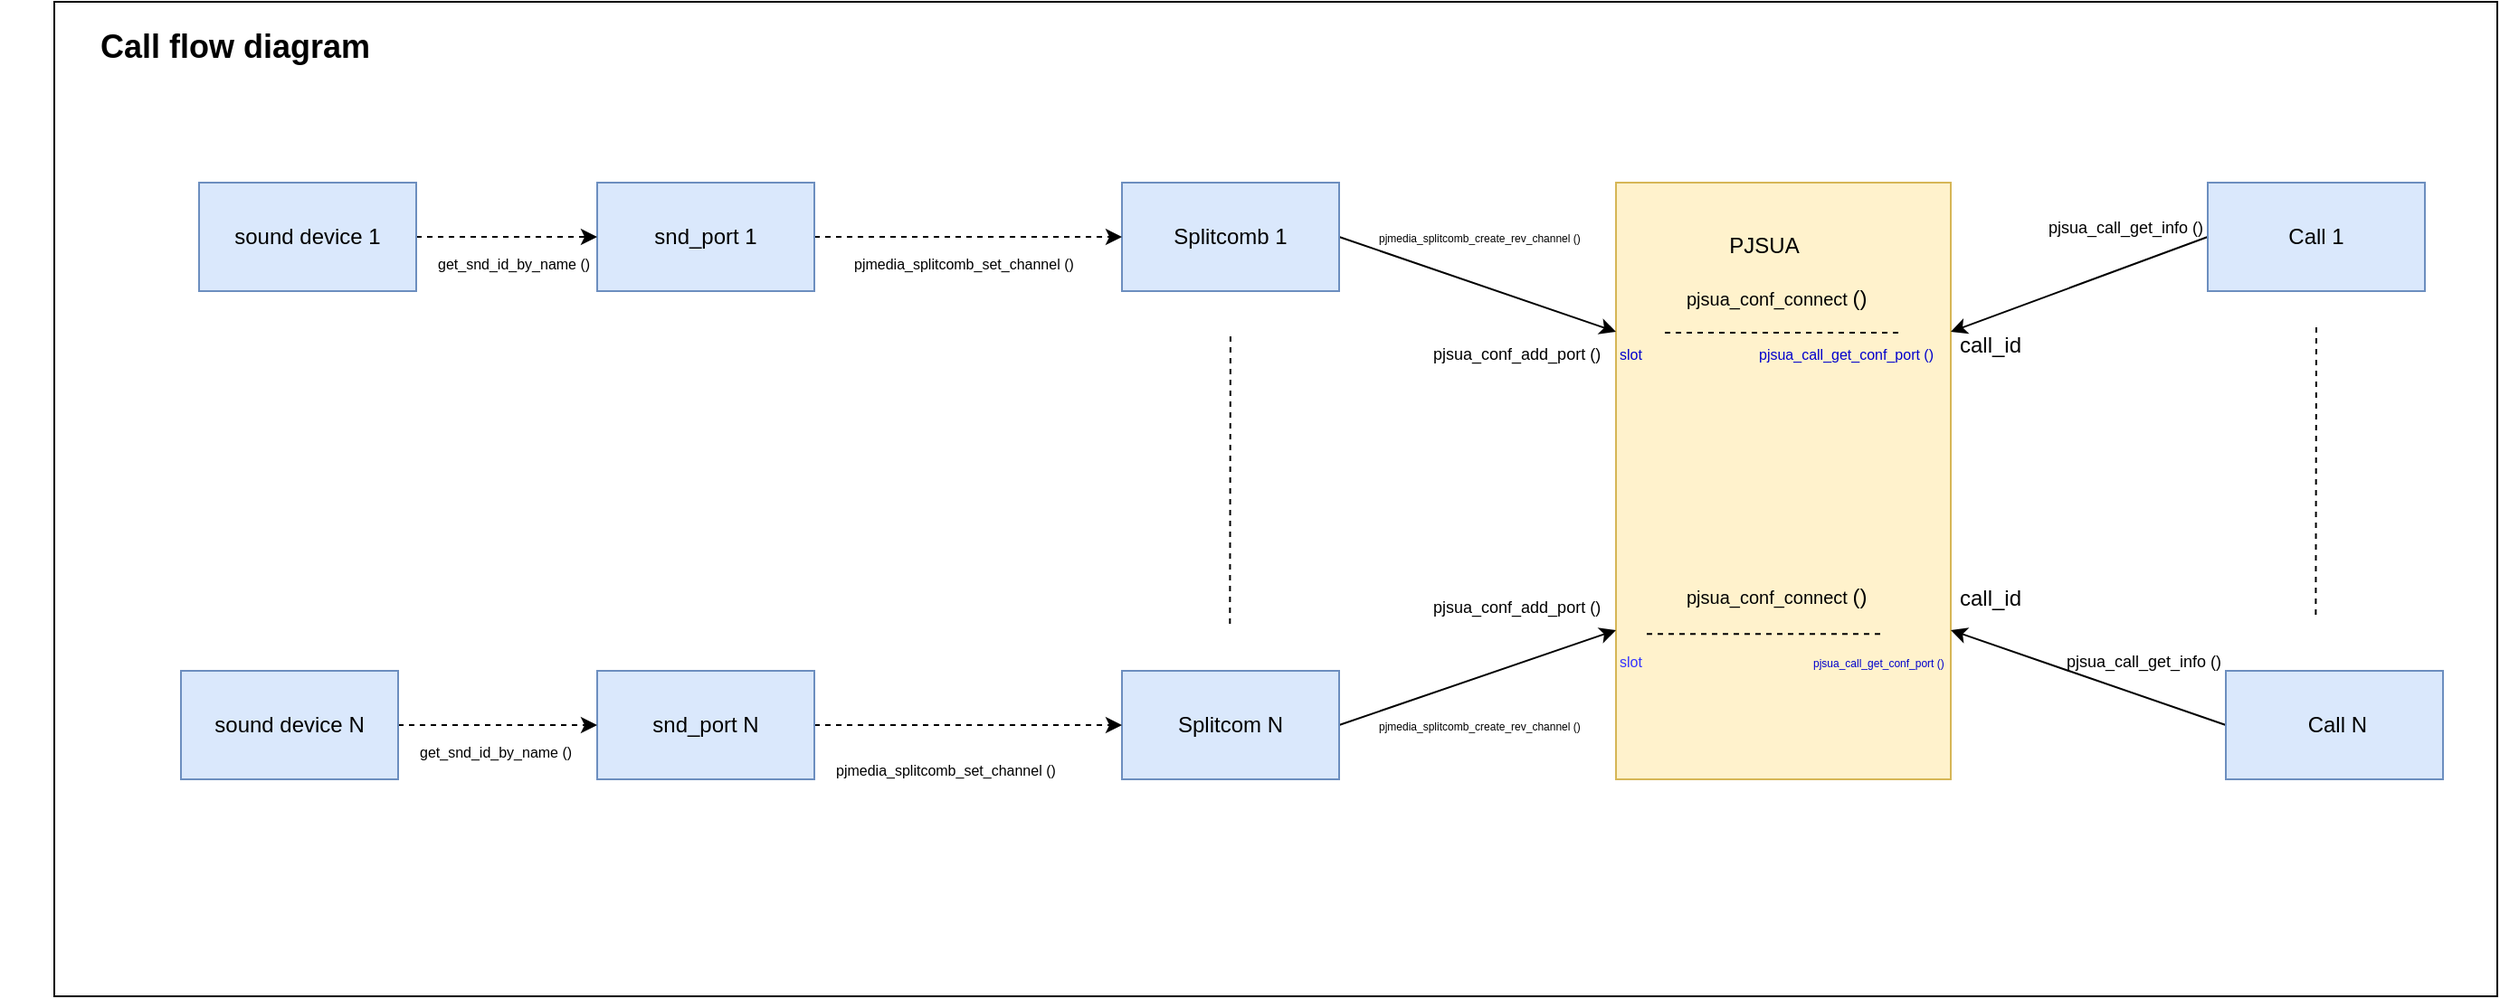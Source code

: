 <mxfile version="14.6.11" type="device" pages="3"><diagram id="f-NXZqYXTPWcuy6cfVV0" name="Call_flow"><mxGraphModel dx="2272" dy="737" grid="1" gridSize="10" guides="1" tooltips="1" connect="1" arrows="1" fold="1" page="1" pageScale="1" pageWidth="850" pageHeight="1100" math="0" shadow="0"><root><mxCell id="0"/><mxCell id="1" parent="0"/><mxCell id="wDCsI-ySMw-kxhkQlhk7-1" value="" style="rounded=0;whiteSpace=wrap;html=1;" vertex="1" parent="1"><mxGeometry x="-530" y="30" width="1350" height="550" as="geometry"/></mxCell><mxCell id="qepp-b_kGenBwqQQYg4H-1" value="" style="rounded=0;whiteSpace=wrap;html=1;fillColor=#fff2cc;strokeColor=#d6b656;" parent="1" vertex="1"><mxGeometry x="333" y="130" width="185" height="330" as="geometry"/></mxCell><mxCell id="qepp-b_kGenBwqQQYg4H-8" style="orthogonalLoop=1;jettySize=auto;html=1;exitX=0;exitY=0.5;exitDx=0;exitDy=0;entryX=1;entryY=0.25;entryDx=0;entryDy=0;" parent="1" source="qepp-b_kGenBwqQQYg4H-2" target="qepp-b_kGenBwqQQYg4H-1" edge="1"><mxGeometry relative="1" as="geometry"/></mxCell><mxCell id="qepp-b_kGenBwqQQYg4H-17" style="orthogonalLoop=1;jettySize=auto;html=1;dashed=1;endArrow=none;endFill=0;" parent="1" edge="1"><mxGeometry relative="1" as="geometry"><mxPoint x="719.69" y="370.0" as="targetPoint"/><mxPoint x="720" y="210" as="sourcePoint"/></mxGeometry></mxCell><mxCell id="qepp-b_kGenBwqQQYg4H-2" value="Call 1" style="rounded=0;whiteSpace=wrap;html=1;fillColor=#dae8fc;strokeColor=#6c8ebf;" parent="1" vertex="1"><mxGeometry x="660" y="130" width="120" height="60" as="geometry"/></mxCell><mxCell id="qepp-b_kGenBwqQQYg4H-9" style="edgeStyle=none;orthogonalLoop=1;jettySize=auto;html=1;exitX=0;exitY=0.5;exitDx=0;exitDy=0;entryX=1;entryY=0.75;entryDx=0;entryDy=0;" parent="1" source="qepp-b_kGenBwqQQYg4H-3" target="qepp-b_kGenBwqQQYg4H-1" edge="1"><mxGeometry relative="1" as="geometry"/></mxCell><mxCell id="qepp-b_kGenBwqQQYg4H-3" value="&amp;nbsp;Call N" style="rounded=0;whiteSpace=wrap;html=1;fillColor=#dae8fc;strokeColor=#6c8ebf;" parent="1" vertex="1"><mxGeometry x="670" y="400" width="120" height="60" as="geometry"/></mxCell><mxCell id="qepp-b_kGenBwqQQYg4H-10" style="edgeStyle=none;orthogonalLoop=1;jettySize=auto;html=1;exitX=1;exitY=0.5;exitDx=0;exitDy=0;entryX=0;entryY=0.25;entryDx=0;entryDy=0;" parent="1" source="qepp-b_kGenBwqQQYg4H-4" target="qepp-b_kGenBwqQQYg4H-1" edge="1"><mxGeometry relative="1" as="geometry"/></mxCell><mxCell id="qepp-b_kGenBwqQQYg4H-4" value="Splitcomb 1" style="rounded=0;whiteSpace=wrap;html=1;fillColor=#dae8fc;strokeColor=#6c8ebf;" parent="1" vertex="1"><mxGeometry x="60" y="130" width="120" height="60" as="geometry"/></mxCell><mxCell id="qepp-b_kGenBwqQQYg4H-11" style="edgeStyle=none;orthogonalLoop=1;jettySize=auto;html=1;exitX=1;exitY=0.5;exitDx=0;exitDy=0;entryX=0;entryY=0.75;entryDx=0;entryDy=0;" parent="1" source="qepp-b_kGenBwqQQYg4H-5" target="qepp-b_kGenBwqQQYg4H-1" edge="1"><mxGeometry relative="1" as="geometry"/></mxCell><mxCell id="qepp-b_kGenBwqQQYg4H-5" value="Splitcom N" style="rounded=0;whiteSpace=wrap;html=1;fillColor=#dae8fc;strokeColor=#6c8ebf;" parent="1" vertex="1"><mxGeometry x="60" y="400" width="120" height="60" as="geometry"/></mxCell><mxCell id="qepp-b_kGenBwqQQYg4H-6" value="PJSUA" style="text;html=1;strokeColor=none;fillColor=none;align=center;verticalAlign=middle;whiteSpace=wrap;rounded=0;" parent="1" vertex="1"><mxGeometry x="320" y="140" width="190" height="50" as="geometry"/></mxCell><mxCell id="qepp-b_kGenBwqQQYg4H-12" value="call_id" style="text;html=1;strokeColor=none;fillColor=none;align=center;verticalAlign=middle;whiteSpace=wrap;rounded=0;" parent="1" vertex="1"><mxGeometry x="520" y="350" width="40" height="20" as="geometry"/></mxCell><mxCell id="qepp-b_kGenBwqQQYg4H-13" value="call_id" style="text;html=1;strokeColor=none;fillColor=none;align=center;verticalAlign=middle;whiteSpace=wrap;rounded=0;" parent="1" vertex="1"><mxGeometry x="520" y="210" width="40" height="20" as="geometry"/></mxCell><mxCell id="qepp-b_kGenBwqQQYg4H-18" style="orthogonalLoop=1;jettySize=auto;html=1;dashed=1;endArrow=none;endFill=0;" parent="1" edge="1"><mxGeometry relative="1" as="geometry"><mxPoint x="119.66" y="375.0" as="targetPoint"/><mxPoint x="119.97" y="215.0" as="sourcePoint"/></mxGeometry></mxCell><mxCell id="qepp-b_kGenBwqQQYg4H-19" style="edgeStyle=none;orthogonalLoop=1;jettySize=auto;html=1;dashed=1;endArrow=none;endFill=0;" parent="1" edge="1"><mxGeometry relative="1" as="geometry"><mxPoint x="360" y="213" as="sourcePoint"/><mxPoint x="490" y="213" as="targetPoint"/></mxGeometry></mxCell><mxCell id="qepp-b_kGenBwqQQYg4H-21" style="edgeStyle=none;orthogonalLoop=1;jettySize=auto;html=1;dashed=1;endArrow=none;endFill=0;" parent="1" edge="1"><mxGeometry relative="1" as="geometry"><mxPoint x="350" y="379.66" as="sourcePoint"/><mxPoint x="480" y="379.66" as="targetPoint"/></mxGeometry></mxCell><mxCell id="qepp-b_kGenBwqQQYg4H-23" value="&lt;font style=&quot;font-size: 9px&quot;&gt;pjsua_call_get_info ()&lt;/font&gt;" style="text;whiteSpace=wrap;html=1;" parent="1" vertex="1"><mxGeometry x="570" y="140" width="110" height="30" as="geometry"/></mxCell><mxCell id="qepp-b_kGenBwqQQYg4H-24" value="&lt;font style=&quot;font-size: 9px&quot;&gt;pjsua_call_get_info ()&lt;/font&gt;" style="text;whiteSpace=wrap;html=1;" parent="1" vertex="1"><mxGeometry x="580" y="380" width="110" height="30" as="geometry"/></mxCell><mxCell id="qepp-b_kGenBwqQQYg4H-25" value="&lt;font style=&quot;font-size: 8px&quot; color=&quot;#0000cc&quot;&gt;pjsua_call_get_conf_port ()&lt;/font&gt;" style="text;whiteSpace=wrap;html=1;" parent="1" vertex="1"><mxGeometry x="410" y="210" width="120" height="20" as="geometry"/></mxCell><mxCell id="qepp-b_kGenBwqQQYg4H-26" value="&lt;font style=&quot;font-size: 6px&quot; color=&quot;#0000cc&quot;&gt;pjsua_call_get_conf_port ()&lt;/font&gt;" style="text;whiteSpace=wrap;html=1;" parent="1" vertex="1"><mxGeometry x="440" y="380" width="120" height="20" as="geometry"/></mxCell><mxCell id="qepp-b_kGenBwqQQYg4H-27" value="&lt;font style=&quot;font-size: 10px&quot;&gt;pjsua_conf_connect &lt;/font&gt;()" style="text;whiteSpace=wrap;html=1;" parent="1" vertex="1"><mxGeometry x="370" y="180" width="130" height="30" as="geometry"/></mxCell><mxCell id="qepp-b_kGenBwqQQYg4H-28" value="&lt;font style=&quot;font-size: 10px&quot;&gt;pjsua_conf_connect &lt;/font&gt;()" style="text;whiteSpace=wrap;html=1;" parent="1" vertex="1"><mxGeometry x="370" y="345" width="130" height="30" as="geometry"/></mxCell><mxCell id="qepp-b_kGenBwqQQYg4H-29" value="&lt;font style=&quot;font-size: 8px&quot; color=&quot;#0000cc&quot;&gt;slot&lt;/font&gt;" style="text;whiteSpace=wrap;html=1;" parent="1" vertex="1"><mxGeometry x="333" y="210" width="40" height="30" as="geometry"/></mxCell><mxCell id="qepp-b_kGenBwqQQYg4H-33" value="&lt;font style=&quot;font-size: 8px&quot; color=&quot;#3333ff&quot;&gt;slot&lt;/font&gt;" style="text;whiteSpace=wrap;html=1;" parent="1" vertex="1"><mxGeometry x="333" y="380" width="40" height="30" as="geometry"/></mxCell><mxCell id="qepp-b_kGenBwqQQYg4H-35" value="&lt;font style=&quot;font-size: 9px&quot;&gt;pjsua_conf_add_port ()&lt;/font&gt;" style="text;whiteSpace=wrap;html=1;" parent="1" vertex="1"><mxGeometry x="230" y="210" width="100" height="30" as="geometry"/></mxCell><mxCell id="qepp-b_kGenBwqQQYg4H-36" value="&lt;font style=&quot;font-size: 9px&quot;&gt;pjsua_conf_add_port ()&lt;/font&gt;" style="text;whiteSpace=wrap;html=1;" parent="1" vertex="1"><mxGeometry x="230" y="350" width="130" height="20" as="geometry"/></mxCell><mxCell id="qepp-b_kGenBwqQQYg4H-37" value="&lt;font style=&quot;font-size: 6px&quot;&gt;pjmedia_splitcomb_create_rev_channel ()&lt;/font&gt;" style="text;whiteSpace=wrap;html=1;" parent="1" vertex="1"><mxGeometry x="200" y="145" width="240" height="30" as="geometry"/></mxCell><mxCell id="qepp-b_kGenBwqQQYg4H-38" value="&lt;font style=&quot;font-size: 6px&quot;&gt;pjmedia_splitcomb_create_rev_channel ()&lt;/font&gt;" style="text;whiteSpace=wrap;html=1;" parent="1" vertex="1"><mxGeometry x="200" y="415" width="240" height="30" as="geometry"/></mxCell><mxCell id="qepp-b_kGenBwqQQYg4H-41" style="edgeStyle=none;orthogonalLoop=1;jettySize=auto;html=1;exitX=1;exitY=0.5;exitDx=0;exitDy=0;entryX=0;entryY=0.5;entryDx=0;entryDy=0;dashed=1;endArrow=classic;endFill=1;" parent="1" source="qepp-b_kGenBwqQQYg4H-39" target="qepp-b_kGenBwqQQYg4H-4" edge="1"><mxGeometry relative="1" as="geometry"/></mxCell><mxCell id="qepp-b_kGenBwqQQYg4H-39" value="snd_port 1" style="rounded=0;whiteSpace=wrap;html=1;fillColor=#dae8fc;strokeColor=#6c8ebf;" parent="1" vertex="1"><mxGeometry x="-230" y="130" width="120" height="60" as="geometry"/></mxCell><mxCell id="qepp-b_kGenBwqQQYg4H-42" style="edgeStyle=none;orthogonalLoop=1;jettySize=auto;html=1;exitX=1;exitY=0.5;exitDx=0;exitDy=0;entryX=0;entryY=0.5;entryDx=0;entryDy=0;dashed=1;endArrow=classic;endFill=1;" parent="1" source="qepp-b_kGenBwqQQYg4H-40" target="qepp-b_kGenBwqQQYg4H-5" edge="1"><mxGeometry relative="1" as="geometry"/></mxCell><mxCell id="qepp-b_kGenBwqQQYg4H-40" value="snd_port N" style="rounded=0;whiteSpace=wrap;html=1;fillColor=#dae8fc;strokeColor=#6c8ebf;" parent="1" vertex="1"><mxGeometry x="-230" y="400" width="120" height="60" as="geometry"/></mxCell><mxCell id="qepp-b_kGenBwqQQYg4H-43" value="&lt;font style=&quot;font-size: 8px&quot;&gt;pjmedia_splitcomb_set_channel ()&lt;/font&gt;" style="text;whiteSpace=wrap;html=1;" parent="1" vertex="1"><mxGeometry x="-90" y="160" width="200" height="30" as="geometry"/></mxCell><mxCell id="qepp-b_kGenBwqQQYg4H-44" value="&lt;font style=&quot;font-size: 8px&quot;&gt;pjmedia_splitcomb_set_channel ()&lt;/font&gt;" style="text;whiteSpace=wrap;html=1;" parent="1" vertex="1"><mxGeometry x="-100" y="440" width="200" height="30" as="geometry"/></mxCell><mxCell id="qepp-b_kGenBwqQQYg4H-48" style="edgeStyle=none;orthogonalLoop=1;jettySize=auto;html=1;exitX=1;exitY=0.5;exitDx=0;exitDy=0;entryX=0;entryY=0.5;entryDx=0;entryDy=0;dashed=1;endArrow=classic;endFill=1;" parent="1" source="qepp-b_kGenBwqQQYg4H-46" target="qepp-b_kGenBwqQQYg4H-39" edge="1"><mxGeometry relative="1" as="geometry"/></mxCell><mxCell id="qepp-b_kGenBwqQQYg4H-46" value="sound device 1" style="rounded=0;whiteSpace=wrap;html=1;fillColor=#dae8fc;strokeColor=#6c8ebf;" parent="1" vertex="1"><mxGeometry x="-450" y="130" width="120" height="60" as="geometry"/></mxCell><mxCell id="qepp-b_kGenBwqQQYg4H-49" style="edgeStyle=none;orthogonalLoop=1;jettySize=auto;html=1;exitX=1;exitY=0.5;exitDx=0;exitDy=0;entryX=0;entryY=0.5;entryDx=0;entryDy=0;dashed=1;endArrow=classic;endFill=1;" parent="1" source="qepp-b_kGenBwqQQYg4H-47" target="qepp-b_kGenBwqQQYg4H-40" edge="1"><mxGeometry relative="1" as="geometry"/></mxCell><mxCell id="qepp-b_kGenBwqQQYg4H-47" value="sound device N" style="rounded=0;whiteSpace=wrap;html=1;fillColor=#dae8fc;strokeColor=#6c8ebf;" parent="1" vertex="1"><mxGeometry x="-460" y="400" width="120" height="60" as="geometry"/></mxCell><mxCell id="qepp-b_kGenBwqQQYg4H-50" value="&lt;span style=&quot;font-size: 8px&quot;&gt;get_snd_id_by_name ()&lt;/span&gt;" style="text;whiteSpace=wrap;html=1;" parent="1" vertex="1"><mxGeometry x="-320" y="160" width="200" height="30" as="geometry"/></mxCell><mxCell id="qepp-b_kGenBwqQQYg4H-51" value="&lt;span style=&quot;font-size: 8px&quot;&gt;get_snd_id_by_name ()&lt;/span&gt;" style="text;whiteSpace=wrap;html=1;" parent="1" vertex="1"><mxGeometry x="-330" y="430" width="200" height="30" as="geometry"/></mxCell><mxCell id="wDCsI-ySMw-kxhkQlhk7-2" value="&lt;b&gt;&lt;font style=&quot;font-size: 18px&quot;&gt;Call flow diagram&lt;/font&gt;&lt;/b&gt;" style="text;html=1;strokeColor=none;fillColor=none;align=center;verticalAlign=middle;whiteSpace=wrap;rounded=0;" vertex="1" parent="1"><mxGeometry x="-560" y="30" width="260" height="50" as="geometry"/></mxCell></root></mxGraphModel></diagram><diagram id="z379SCW5_xQeZCOFPnPf" name="read config"><mxGraphModel dx="1422" dy="737" grid="1" gridSize="10" guides="1" tooltips="1" connect="1" arrows="1" fold="1" page="1" pageScale="1" pageWidth="850" pageHeight="1100" math="0" shadow="0"><root><mxCell id="r-yrsmdEdQn-EtBTBjUu-0"/><mxCell id="r-yrsmdEdQn-EtBTBjUu-1" parent="r-yrsmdEdQn-EtBTBjUu-0"/><mxCell id="IMmcG314jWoXLiJwxzOu-0" value="" style="rounded=0;whiteSpace=wrap;html=1;" vertex="1" parent="r-yrsmdEdQn-EtBTBjUu-1"><mxGeometry width="850" height="610" as="geometry"/></mxCell><mxCell id="r-yrsmdEdQn-EtBTBjUu-6" style="edgeStyle=orthogonalEdgeStyle;rounded=0;orthogonalLoop=1;jettySize=auto;html=1;entryX=0;entryY=0.573;entryDx=0;entryDy=0;entryPerimeter=0;" edge="1" parent="r-yrsmdEdQn-EtBTBjUu-1" source="r-yrsmdEdQn-EtBTBjUu-4" target="r-yrsmdEdQn-EtBTBjUu-5"><mxGeometry relative="1" as="geometry"/></mxCell><mxCell id="r-yrsmdEdQn-EtBTBjUu-4" value="Config file" style="shape=cylinder3;whiteSpace=wrap;html=1;boundedLbl=1;backgroundOutline=1;size=15;fillColor=#fff2cc;strokeColor=#d6b656;" vertex="1" parent="r-yrsmdEdQn-EtBTBjUu-1"><mxGeometry x="50" y="220" width="90" height="150" as="geometry"/></mxCell><mxCell id="r-yrsmdEdQn-EtBTBjUu-5" value="" style="rounded=0;whiteSpace=wrap;html=1;fillColor=#dae8fc;strokeColor=#6c8ebf;" vertex="1" parent="r-yrsmdEdQn-EtBTBjUu-1"><mxGeometry x="340" y="20" width="400" height="480" as="geometry"/></mxCell><mxCell id="r-yrsmdEdQn-EtBTBjUu-7" value="read_config ()" style="text;html=1;strokeColor=none;fillColor=none;align=center;verticalAlign=middle;whiteSpace=wrap;rounded=0;dashed=1;" vertex="1" parent="r-yrsmdEdQn-EtBTBjUu-1"><mxGeometry x="180" y="270" width="90" height="20" as="geometry"/></mxCell><mxCell id="r-yrsmdEdQn-EtBTBjUu-8" value="&lt;font style=&quot;font-size: 14px&quot;&gt;&lt;b&gt;Application&lt;/b&gt;&lt;/font&gt;" style="text;html=1;strokeColor=none;fillColor=none;align=center;verticalAlign=middle;whiteSpace=wrap;rounded=0;dashed=1;" vertex="1" parent="r-yrsmdEdQn-EtBTBjUu-1"><mxGeometry x="390" width="300" height="90" as="geometry"/></mxCell><mxCell id="r-yrsmdEdQn-EtBTBjUu-11" value="struct config" style="swimlane;fontStyle=0;childLayout=stackLayout;horizontal=1;startSize=26;fillColor=#fff2cc;horizontalStack=0;resizeParent=1;resizeParentMax=0;resizeLast=0;collapsible=1;marginBottom=0;" vertex="1" parent="r-yrsmdEdQn-EtBTBjUu-1"><mxGeometry x="340" y="185" width="160" height="210" as="geometry"/></mxCell><mxCell id="r-yrsmdEdQn-EtBTBjUu-12" value="playback_dev_id" style="text;fillColor=#f8cecc;align=left;verticalAlign=top;spacingLeft=4;spacingRight=4;overflow=hidden;rotatable=0;points=[[0,0.5],[1,0.5]];portConstraint=eastwest;dashed=1;strokeColor=#000000;" vertex="1" parent="r-yrsmdEdQn-EtBTBjUu-11"><mxGeometry y="26" width="160" height="26" as="geometry"/></mxCell><mxCell id="r-yrsmdEdQn-EtBTBjUu-13" value="capture_dev_id" style="text;fillColor=#f8cecc;align=left;verticalAlign=top;spacingLeft=4;spacingRight=4;overflow=hidden;rotatable=0;points=[[0,0.5],[1,0.5]];portConstraint=eastwest;strokeColor=#000000;dashed=1;" vertex="1" parent="r-yrsmdEdQn-EtBTBjUu-11"><mxGeometry y="52" width="160" height="26" as="geometry"/></mxCell><mxCell id="r-yrsmdEdQn-EtBTBjUu-16" value="username" style="text;fillColor=#d5e8d4;align=left;verticalAlign=top;spacingLeft=4;spacingRight=4;overflow=hidden;rotatable=0;points=[[0,0.5],[1,0.5]];portConstraint=eastwest;dashed=1;strokeColor=#000000;" vertex="1" parent="r-yrsmdEdQn-EtBTBjUu-11"><mxGeometry y="78" width="160" height="26" as="geometry"/></mxCell><mxCell id="r-yrsmdEdQn-EtBTBjUu-17" value="secret" style="text;fillColor=#d5e8d4;align=left;verticalAlign=top;spacingLeft=4;spacingRight=4;overflow=hidden;rotatable=0;points=[[0,0.5],[1,0.5]];portConstraint=eastwest;dashed=1;strokeColor=#000000;" vertex="1" parent="r-yrsmdEdQn-EtBTBjUu-11"><mxGeometry y="104" width="160" height="26" as="geometry"/></mxCell><mxCell id="r-yrsmdEdQn-EtBTBjUu-18" value="sip_port" style="text;fillColor=#d5e8d4;align=left;verticalAlign=top;spacingLeft=4;spacingRight=4;overflow=hidden;rotatable=0;points=[[0,0.5],[1,0.5]];portConstraint=eastwest;strokeColor=#000000;dashed=1;" vertex="1" parent="r-yrsmdEdQn-EtBTBjUu-11"><mxGeometry y="130" width="160" height="26" as="geometry"/></mxCell><mxCell id="r-yrsmdEdQn-EtBTBjUu-27" value="domain" style="text;fillColor=#d5e8d4;align=left;verticalAlign=top;spacingLeft=4;spacingRight=4;overflow=hidden;rotatable=0;points=[[0,0.5],[1,0.5]];portConstraint=eastwest;strokeColor=#000000;dashed=1;" vertex="1" parent="r-yrsmdEdQn-EtBTBjUu-11"><mxGeometry y="156" width="160" height="26" as="geometry"/></mxCell><mxCell id="r-yrsmdEdQn-EtBTBjUu-14" value="transport_type" style="text;align=left;verticalAlign=top;spacingLeft=4;spacingRight=4;overflow=hidden;rotatable=0;points=[[0,0.5],[1,0.5]];portConstraint=eastwest;strokeColor=#000000;fillColor=#FF99CC;dashed=1;" vertex="1" parent="r-yrsmdEdQn-EtBTBjUu-11"><mxGeometry y="182" width="160" height="28" as="geometry"/></mxCell><mxCell id="r-yrsmdEdQn-EtBTBjUu-19" value="create sound device" style="ellipse;whiteSpace=wrap;html=1;dashed=1;fillColor=#f8cecc;strokeColor=#b85450;" vertex="1" parent="r-yrsmdEdQn-EtBTBjUu-1"><mxGeometry x="590" y="90" width="120" height="80" as="geometry"/></mxCell><mxCell id="r-yrsmdEdQn-EtBTBjUu-20" value="register to SIP server" style="ellipse;whiteSpace=wrap;html=1;dashed=1;fillColor=#d5e8d4;strokeColor=#82b366;" vertex="1" parent="r-yrsmdEdQn-EtBTBjUu-1"><mxGeometry x="590" y="236" width="120" height="80" as="geometry"/></mxCell><mxCell id="r-yrsmdEdQn-EtBTBjUu-21" value="config transport" style="ellipse;whiteSpace=wrap;html=1;dashed=1;strokeColor=#FF99CC;fillColor=#FF99CC;" vertex="1" parent="r-yrsmdEdQn-EtBTBjUu-1"><mxGeometry x="590" y="390" width="120" height="80" as="geometry"/></mxCell><mxCell id="r-yrsmdEdQn-EtBTBjUu-23" style="orthogonalLoop=1;jettySize=auto;html=1;exitX=1;exitY=0.5;exitDx=0;exitDy=0;entryX=0;entryY=0.5;entryDx=0;entryDy=0;rounded=1;" edge="1" parent="r-yrsmdEdQn-EtBTBjUu-1" source="r-yrsmdEdQn-EtBTBjUu-13" target="r-yrsmdEdQn-EtBTBjUu-19"><mxGeometry relative="1" as="geometry"/></mxCell><mxCell id="r-yrsmdEdQn-EtBTBjUu-25" style="edgeStyle=none;rounded=1;orthogonalLoop=1;jettySize=auto;html=1;exitX=1;exitY=0.5;exitDx=0;exitDy=0;entryX=0;entryY=0.5;entryDx=0;entryDy=0;" edge="1" parent="r-yrsmdEdQn-EtBTBjUu-1" source="r-yrsmdEdQn-EtBTBjUu-16" target="r-yrsmdEdQn-EtBTBjUu-20"><mxGeometry relative="1" as="geometry"/></mxCell><mxCell id="r-yrsmdEdQn-EtBTBjUu-26" style="edgeStyle=none;rounded=1;orthogonalLoop=1;jettySize=auto;html=1;exitX=1;exitY=0.5;exitDx=0;exitDy=0;entryX=0;entryY=0.5;entryDx=0;entryDy=0;" edge="1" parent="r-yrsmdEdQn-EtBTBjUu-1" source="r-yrsmdEdQn-EtBTBjUu-18" target="r-yrsmdEdQn-EtBTBjUu-21"><mxGeometry relative="1" as="geometry"/></mxCell><mxCell id="AbwWyE3o57jKU3-DSrNv-0" value="&lt;b&gt;&lt;font style=&quot;font-size: 18px&quot;&gt;Config diagram&lt;/font&gt;&lt;/b&gt;" style="text;html=1;strokeColor=none;fillColor=none;align=center;verticalAlign=middle;whiteSpace=wrap;rounded=0;" vertex="1" parent="r-yrsmdEdQn-EtBTBjUu-1"><mxGeometry x="15" y="5" width="160" height="80" as="geometry"/></mxCell></root></mxGraphModel></diagram><diagram id="bz8Akk-Ed9YiEgB8WMBE" name="class diagram"><mxGraphModel dx="1422" dy="737" grid="1" gridSize="10" guides="1" tooltips="1" connect="1" arrows="1" fold="1" page="1" pageScale="1" pageWidth="850" pageHeight="1100" math="0" shadow="0"><root><mxCell id="pFlDWOTM9HoOqMnBIrAe-0"/><mxCell id="pFlDWOTM9HoOqMnBIrAe-1" parent="pFlDWOTM9HoOqMnBIrAe-0"/></root></mxGraphModel></diagram></mxfile>